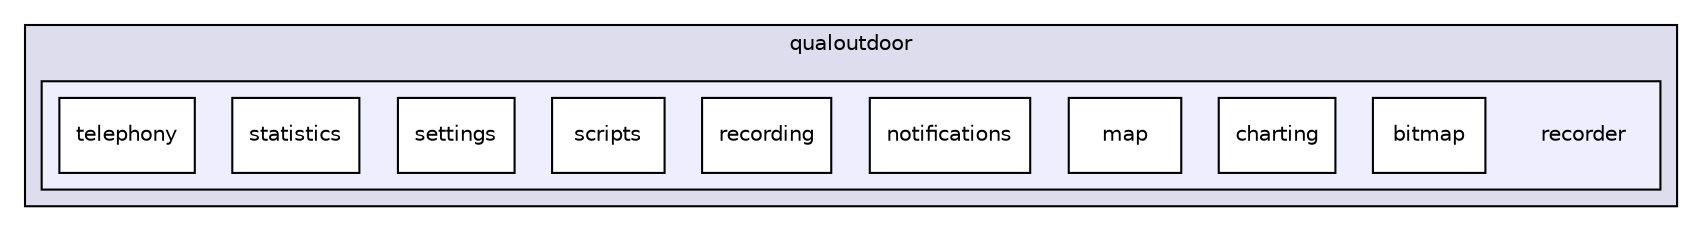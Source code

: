digraph "src/com/qualoutdoor/recorder" {
  compound=true
  node [ fontsize="10", fontname="Helvetica"];
  edge [ labelfontsize="10", labelfontname="Helvetica"];
  subgraph clusterdir_f93420f317a6717c35b5a42b27e8348a {
    graph [ bgcolor="#ddddee", pencolor="black", label="qualoutdoor" fontname="Helvetica", fontsize="10", URL="dir_f93420f317a6717c35b5a42b27e8348a.html"]
  subgraph clusterdir_d27a4643e8f320e40504dd9ecc4e195b {
    graph [ bgcolor="#eeeeff", pencolor="black", label="" URL="dir_d27a4643e8f320e40504dd9ecc4e195b.html"];
    dir_d27a4643e8f320e40504dd9ecc4e195b [shape=plaintext label="recorder"];
    dir_0280356e9d6205503aae3224b9f80380 [shape=box label="bitmap" color="black" fillcolor="white" style="filled" URL="dir_0280356e9d6205503aae3224b9f80380.html"];
    dir_47b55cda22d278590dc79e02895f478c [shape=box label="charting" color="black" fillcolor="white" style="filled" URL="dir_47b55cda22d278590dc79e02895f478c.html"];
    dir_515bcd2d2b6caa4f4b914b3aad44aaff [shape=box label="map" color="black" fillcolor="white" style="filled" URL="dir_515bcd2d2b6caa4f4b914b3aad44aaff.html"];
    dir_e990dd1041a52fac9662dcec82099977 [shape=box label="notifications" color="black" fillcolor="white" style="filled" URL="dir_e990dd1041a52fac9662dcec82099977.html"];
    dir_b65b6accb5fe607f843fcc70d8955f2f [shape=box label="recording" color="black" fillcolor="white" style="filled" URL="dir_b65b6accb5fe607f843fcc70d8955f2f.html"];
    dir_c625b59f1aa770b80f27d6648b564664 [shape=box label="scripts" color="black" fillcolor="white" style="filled" URL="dir_c625b59f1aa770b80f27d6648b564664.html"];
    dir_11dfeaabcfe5c5b0982a6e359759e430 [shape=box label="settings" color="black" fillcolor="white" style="filled" URL="dir_11dfeaabcfe5c5b0982a6e359759e430.html"];
    dir_59ffd5a110eaa56b6642b96337b6f02b [shape=box label="statistics" color="black" fillcolor="white" style="filled" URL="dir_59ffd5a110eaa56b6642b96337b6f02b.html"];
    dir_981da934d4c6ce4b4cff18166591a4b7 [shape=box label="telephony" color="black" fillcolor="white" style="filled" URL="dir_981da934d4c6ce4b4cff18166591a4b7.html"];
  }
  }
}

